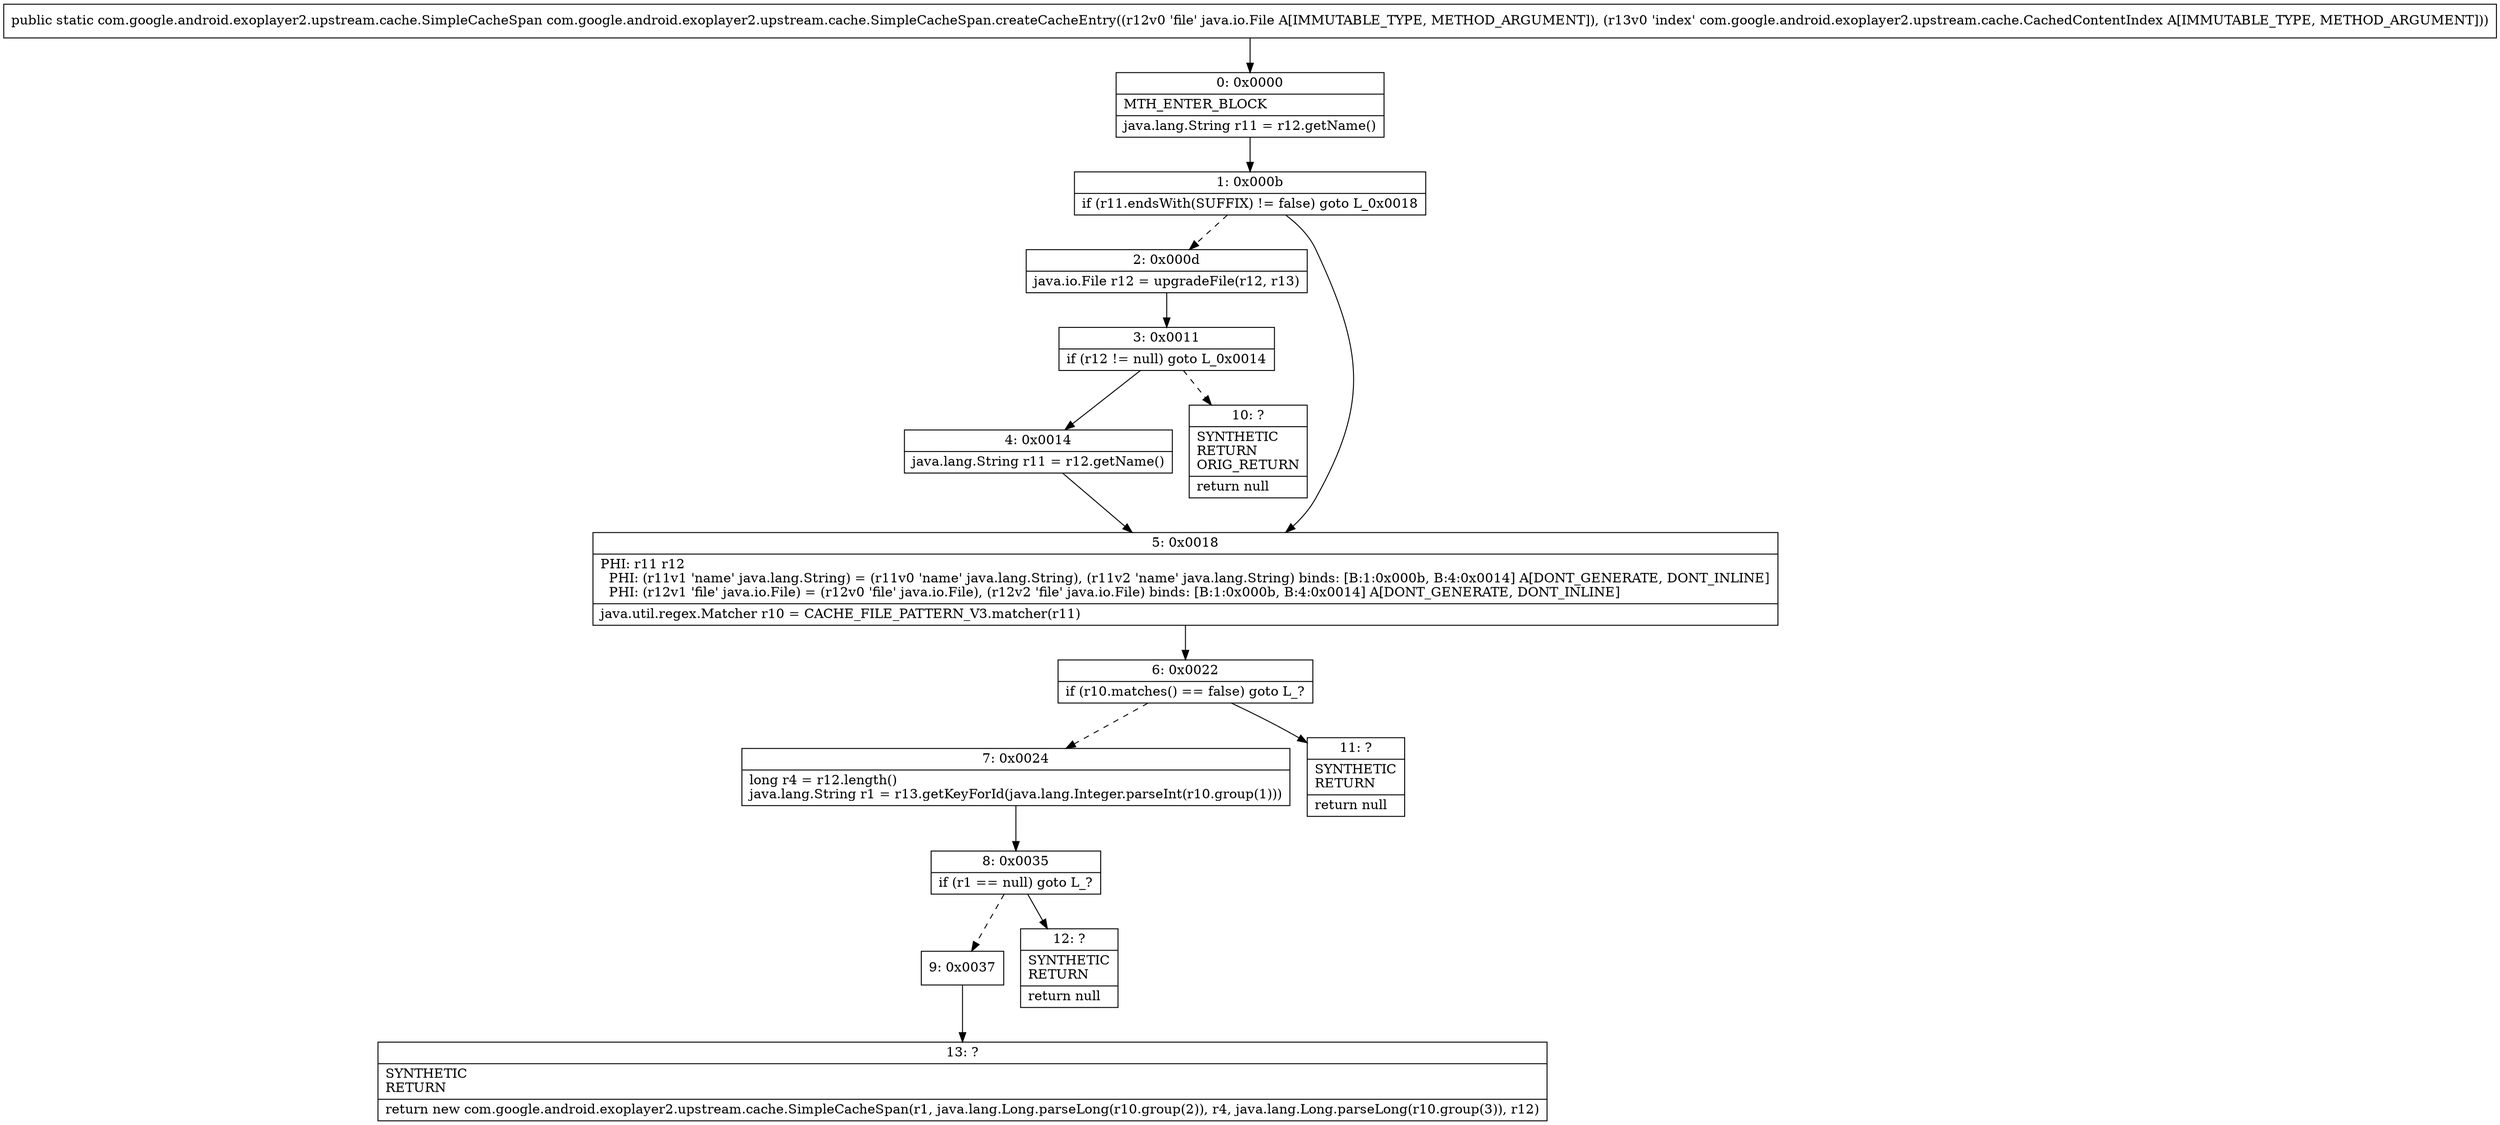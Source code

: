 digraph "CFG forcom.google.android.exoplayer2.upstream.cache.SimpleCacheSpan.createCacheEntry(Ljava\/io\/File;Lcom\/google\/android\/exoplayer2\/upstream\/cache\/CachedContentIndex;)Lcom\/google\/android\/exoplayer2\/upstream\/cache\/SimpleCacheSpan;" {
Node_0 [shape=record,label="{0\:\ 0x0000|MTH_ENTER_BLOCK\l|java.lang.String r11 = r12.getName()\l}"];
Node_1 [shape=record,label="{1\:\ 0x000b|if (r11.endsWith(SUFFIX) != false) goto L_0x0018\l}"];
Node_2 [shape=record,label="{2\:\ 0x000d|java.io.File r12 = upgradeFile(r12, r13)\l}"];
Node_3 [shape=record,label="{3\:\ 0x0011|if (r12 != null) goto L_0x0014\l}"];
Node_4 [shape=record,label="{4\:\ 0x0014|java.lang.String r11 = r12.getName()\l}"];
Node_5 [shape=record,label="{5\:\ 0x0018|PHI: r11 r12 \l  PHI: (r11v1 'name' java.lang.String) = (r11v0 'name' java.lang.String), (r11v2 'name' java.lang.String) binds: [B:1:0x000b, B:4:0x0014] A[DONT_GENERATE, DONT_INLINE]\l  PHI: (r12v1 'file' java.io.File) = (r12v0 'file' java.io.File), (r12v2 'file' java.io.File) binds: [B:1:0x000b, B:4:0x0014] A[DONT_GENERATE, DONT_INLINE]\l|java.util.regex.Matcher r10 = CACHE_FILE_PATTERN_V3.matcher(r11)\l}"];
Node_6 [shape=record,label="{6\:\ 0x0022|if (r10.matches() == false) goto L_?\l}"];
Node_7 [shape=record,label="{7\:\ 0x0024|long r4 = r12.length()\ljava.lang.String r1 = r13.getKeyForId(java.lang.Integer.parseInt(r10.group(1)))\l}"];
Node_8 [shape=record,label="{8\:\ 0x0035|if (r1 == null) goto L_?\l}"];
Node_9 [shape=record,label="{9\:\ 0x0037}"];
Node_10 [shape=record,label="{10\:\ ?|SYNTHETIC\lRETURN\lORIG_RETURN\l|return null\l}"];
Node_11 [shape=record,label="{11\:\ ?|SYNTHETIC\lRETURN\l|return null\l}"];
Node_12 [shape=record,label="{12\:\ ?|SYNTHETIC\lRETURN\l|return null\l}"];
Node_13 [shape=record,label="{13\:\ ?|SYNTHETIC\lRETURN\l|return new com.google.android.exoplayer2.upstream.cache.SimpleCacheSpan(r1, java.lang.Long.parseLong(r10.group(2)), r4, java.lang.Long.parseLong(r10.group(3)), r12)\l}"];
MethodNode[shape=record,label="{public static com.google.android.exoplayer2.upstream.cache.SimpleCacheSpan com.google.android.exoplayer2.upstream.cache.SimpleCacheSpan.createCacheEntry((r12v0 'file' java.io.File A[IMMUTABLE_TYPE, METHOD_ARGUMENT]), (r13v0 'index' com.google.android.exoplayer2.upstream.cache.CachedContentIndex A[IMMUTABLE_TYPE, METHOD_ARGUMENT])) }"];
MethodNode -> Node_0;
Node_0 -> Node_1;
Node_1 -> Node_2[style=dashed];
Node_1 -> Node_5;
Node_2 -> Node_3;
Node_3 -> Node_4;
Node_3 -> Node_10[style=dashed];
Node_4 -> Node_5;
Node_5 -> Node_6;
Node_6 -> Node_7[style=dashed];
Node_6 -> Node_11;
Node_7 -> Node_8;
Node_8 -> Node_9[style=dashed];
Node_8 -> Node_12;
Node_9 -> Node_13;
}

